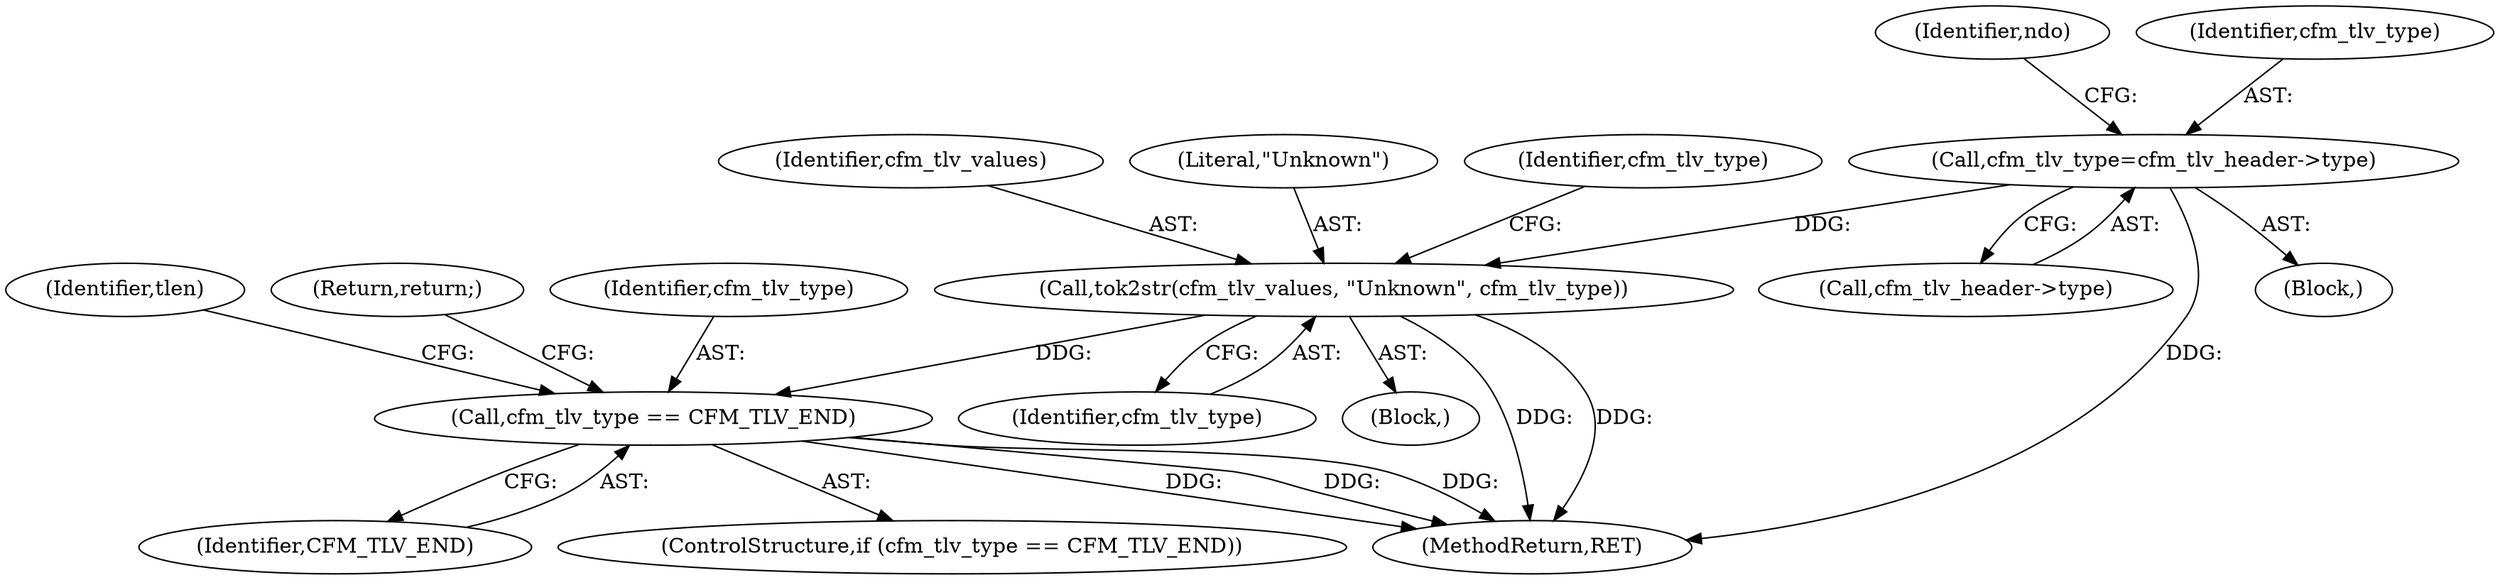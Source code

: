 digraph "0_tcpdump_5d340a5ca6e420a70297cdbdf777333f18bfdab7_0@pointer" {
"1000786" [label="(Call,cfm_tlv_type=cfm_tlv_header->type)"];
"1000797" [label="(Call,tok2str(cfm_tlv_values, \"Unknown\", cfm_tlv_type))"];
"1000803" [label="(Call,cfm_tlv_type == CFM_TLV_END)"];
"1000793" [label="(Identifier,ndo)"];
"1000805" [label="(Identifier,CFM_TLV_END)"];
"1000800" [label="(Identifier,cfm_tlv_type)"];
"1000797" [label="(Call,tok2str(cfm_tlv_values, \"Unknown\", cfm_tlv_type))"];
"1000798" [label="(Identifier,cfm_tlv_values)"];
"1000787" [label="(Identifier,cfm_tlv_type)"];
"1000799" [label="(Literal,\"Unknown\")"];
"1000796" [label="(Block,)"];
"1000802" [label="(ControlStructure,if (cfm_tlv_type == CFM_TLV_END))"];
"1000788" [label="(Call,cfm_tlv_header->type)"];
"1000786" [label="(Call,cfm_tlv_type=cfm_tlv_header->type)"];
"1001180" [label="(MethodReturn,RET)"];
"1000810" [label="(Identifier,tlen)"];
"1000807" [label="(Return,return;)"];
"1000804" [label="(Identifier,cfm_tlv_type)"];
"1000803" [label="(Call,cfm_tlv_type == CFM_TLV_END)"];
"1000801" [label="(Identifier,cfm_tlv_type)"];
"1000776" [label="(Block,)"];
"1000786" -> "1000776"  [label="AST: "];
"1000786" -> "1000788"  [label="CFG: "];
"1000787" -> "1000786"  [label="AST: "];
"1000788" -> "1000786"  [label="AST: "];
"1000793" -> "1000786"  [label="CFG: "];
"1000786" -> "1001180"  [label="DDG: "];
"1000786" -> "1000797"  [label="DDG: "];
"1000797" -> "1000796"  [label="AST: "];
"1000797" -> "1000800"  [label="CFG: "];
"1000798" -> "1000797"  [label="AST: "];
"1000799" -> "1000797"  [label="AST: "];
"1000800" -> "1000797"  [label="AST: "];
"1000801" -> "1000797"  [label="CFG: "];
"1000797" -> "1001180"  [label="DDG: "];
"1000797" -> "1001180"  [label="DDG: "];
"1000797" -> "1000803"  [label="DDG: "];
"1000803" -> "1000802"  [label="AST: "];
"1000803" -> "1000805"  [label="CFG: "];
"1000804" -> "1000803"  [label="AST: "];
"1000805" -> "1000803"  [label="AST: "];
"1000807" -> "1000803"  [label="CFG: "];
"1000810" -> "1000803"  [label="CFG: "];
"1000803" -> "1001180"  [label="DDG: "];
"1000803" -> "1001180"  [label="DDG: "];
"1000803" -> "1001180"  [label="DDG: "];
}
